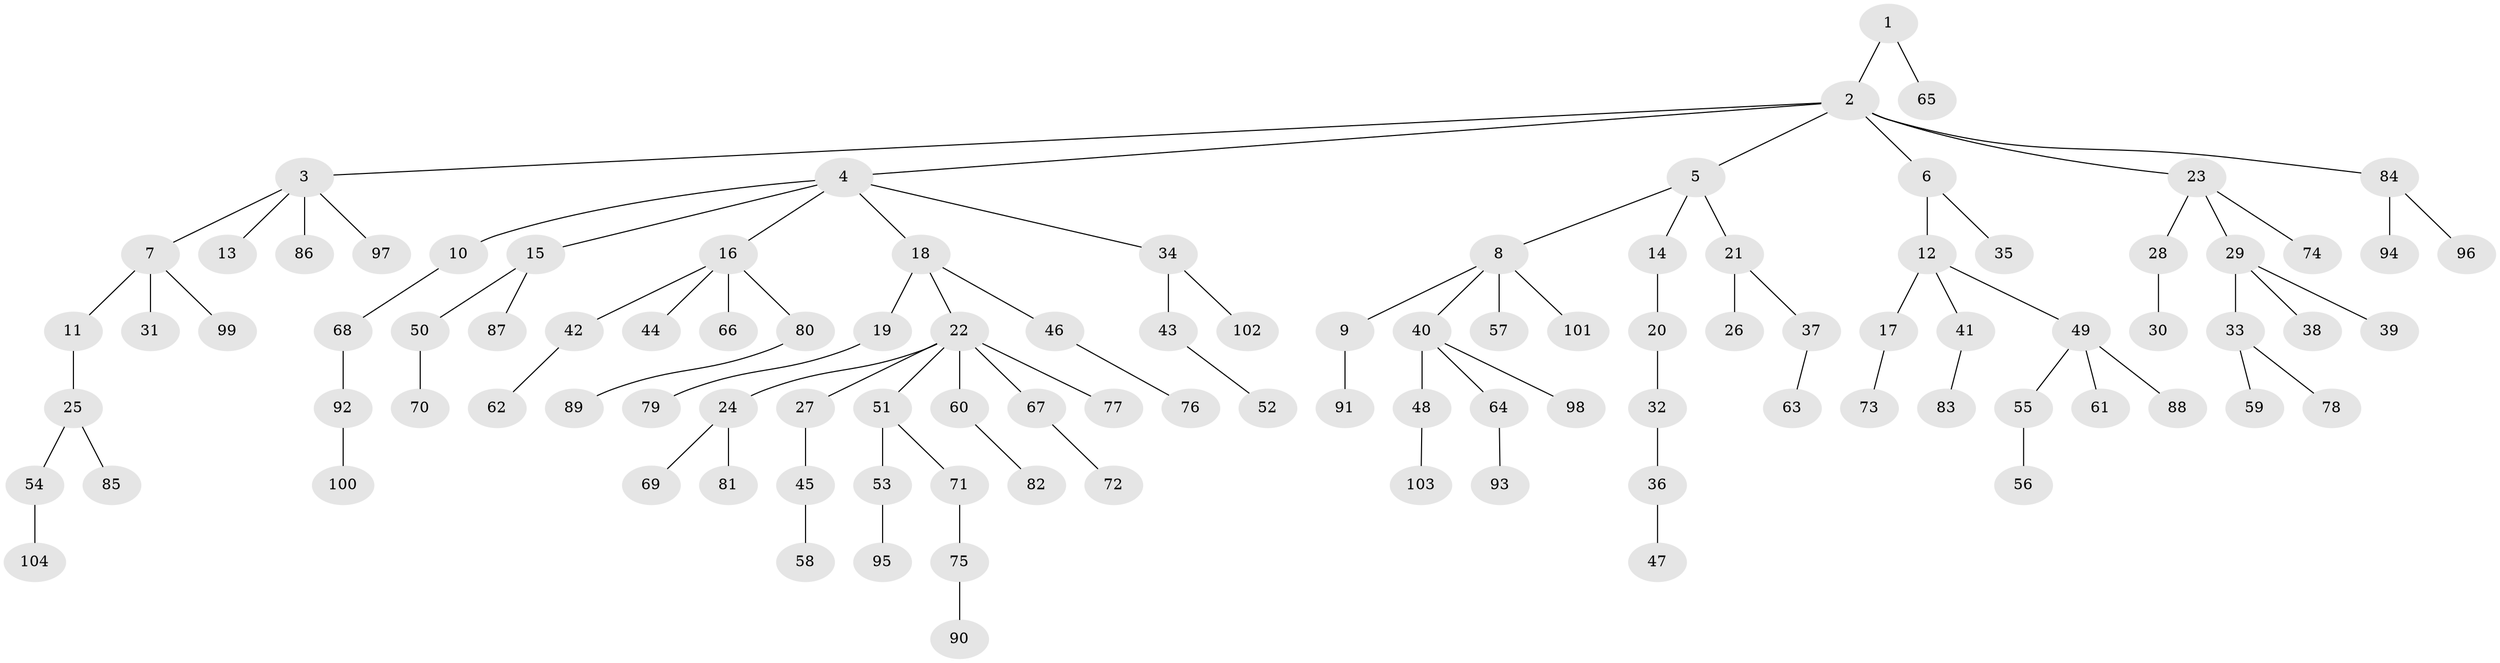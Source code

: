 // coarse degree distribution, {1: 0.5185185185185185, 7: 0.018518518518518517, 3: 0.12962962962962962, 6: 0.018518518518518517, 4: 0.037037037037037035, 2: 0.24074074074074073, 5: 0.037037037037037035}
// Generated by graph-tools (version 1.1) at 2025/43/03/06/25 01:43:20]
// undirected, 104 vertices, 103 edges
graph export_dot {
graph [start="1"]
  node [color=gray90,style=filled];
  1;
  2;
  3;
  4;
  5;
  6;
  7;
  8;
  9;
  10;
  11;
  12;
  13;
  14;
  15;
  16;
  17;
  18;
  19;
  20;
  21;
  22;
  23;
  24;
  25;
  26;
  27;
  28;
  29;
  30;
  31;
  32;
  33;
  34;
  35;
  36;
  37;
  38;
  39;
  40;
  41;
  42;
  43;
  44;
  45;
  46;
  47;
  48;
  49;
  50;
  51;
  52;
  53;
  54;
  55;
  56;
  57;
  58;
  59;
  60;
  61;
  62;
  63;
  64;
  65;
  66;
  67;
  68;
  69;
  70;
  71;
  72;
  73;
  74;
  75;
  76;
  77;
  78;
  79;
  80;
  81;
  82;
  83;
  84;
  85;
  86;
  87;
  88;
  89;
  90;
  91;
  92;
  93;
  94;
  95;
  96;
  97;
  98;
  99;
  100;
  101;
  102;
  103;
  104;
  1 -- 2;
  1 -- 65;
  2 -- 3;
  2 -- 4;
  2 -- 5;
  2 -- 6;
  2 -- 23;
  2 -- 84;
  3 -- 7;
  3 -- 13;
  3 -- 86;
  3 -- 97;
  4 -- 10;
  4 -- 15;
  4 -- 16;
  4 -- 18;
  4 -- 34;
  5 -- 8;
  5 -- 14;
  5 -- 21;
  6 -- 12;
  6 -- 35;
  7 -- 11;
  7 -- 31;
  7 -- 99;
  8 -- 9;
  8 -- 40;
  8 -- 57;
  8 -- 101;
  9 -- 91;
  10 -- 68;
  11 -- 25;
  12 -- 17;
  12 -- 41;
  12 -- 49;
  14 -- 20;
  15 -- 50;
  15 -- 87;
  16 -- 42;
  16 -- 44;
  16 -- 66;
  16 -- 80;
  17 -- 73;
  18 -- 19;
  18 -- 22;
  18 -- 46;
  19 -- 79;
  20 -- 32;
  21 -- 26;
  21 -- 37;
  22 -- 24;
  22 -- 27;
  22 -- 51;
  22 -- 60;
  22 -- 67;
  22 -- 77;
  23 -- 28;
  23 -- 29;
  23 -- 74;
  24 -- 69;
  24 -- 81;
  25 -- 54;
  25 -- 85;
  27 -- 45;
  28 -- 30;
  29 -- 33;
  29 -- 38;
  29 -- 39;
  32 -- 36;
  33 -- 59;
  33 -- 78;
  34 -- 43;
  34 -- 102;
  36 -- 47;
  37 -- 63;
  40 -- 48;
  40 -- 64;
  40 -- 98;
  41 -- 83;
  42 -- 62;
  43 -- 52;
  45 -- 58;
  46 -- 76;
  48 -- 103;
  49 -- 55;
  49 -- 61;
  49 -- 88;
  50 -- 70;
  51 -- 53;
  51 -- 71;
  53 -- 95;
  54 -- 104;
  55 -- 56;
  60 -- 82;
  64 -- 93;
  67 -- 72;
  68 -- 92;
  71 -- 75;
  75 -- 90;
  80 -- 89;
  84 -- 94;
  84 -- 96;
  92 -- 100;
}
